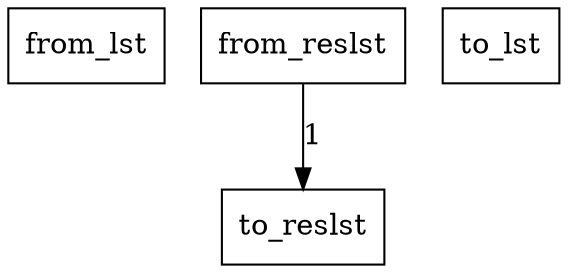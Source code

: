 digraph {
    graph [rankdir=TB
          ,bgcolor=transparent];
    node [shape=box
         ,fillcolor=white
         ,style=filled];
    0 [label=<from_lst>];
    1 [label=<from_reslst>];
    2 [label=<to_lst>];
    3 [label=<to_reslst>];
    1 -> 3 [label=1];
}
